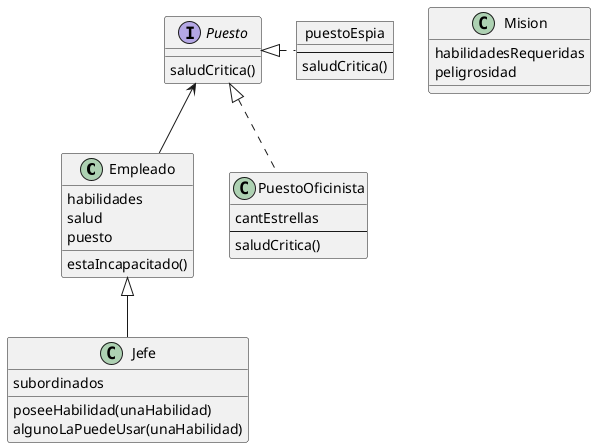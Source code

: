 @startuml DiagramaDeClasesDangerZone

class Empleado {
    habilidades
    salud
    puesto

    estaIncapacitado()
   
}

interface Puesto {
    saludCritica()

}

object puestoEspia{
    --
    saludCritica()
}

class PuestoOficinista implements Puesto {
    cantEstrellas
    --
    saludCritica()
}

class Jefe extends Empleado{
    subordinados

    poseeHabilidad(unaHabilidad)
    algunoLaPuedeUsar(unaHabilidad) 
}

class Mision {
    habilidadesRequeridas
    peligrosidad
}

Empleado -up-> Puesto
puestoEspia .left.|> Puesto

@enduml